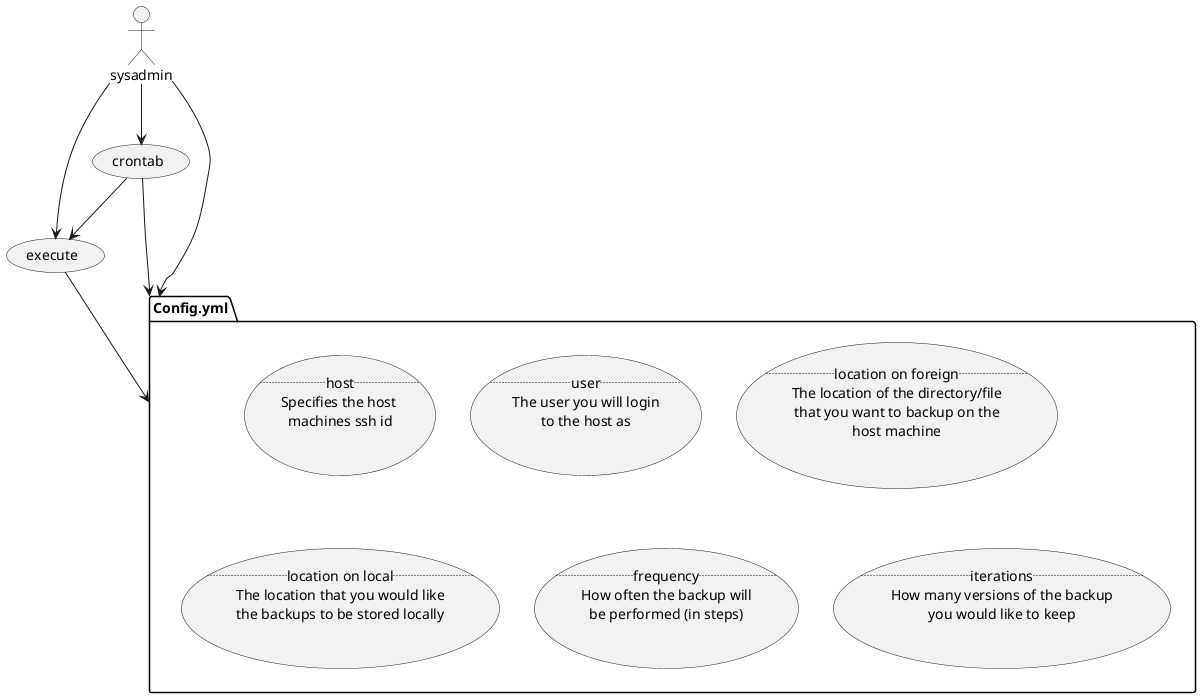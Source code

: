 @startuml use-case-diagram
usecase crontab
usecase execute
actor sysadmin as sys
package Config.yml {
    usecase h as "..host..
    Specifies the host 
    machines ssh id"
    usecase u as "..user..
    The user you will login
    to the host as"
    usecase v as "..location on foreign..
    The location of the directory/file
    that you want to backup on the
    host machine"
    usecase l as "..location on local..
    The location that you would like
    the backups to be stored locally"
    usecase f as "..frequency..
    How often the backup will
    be performed (in steps)"
    usecase i as "..iterations..
    How many versions of the backup
    you would like to keep"
}

sys --> Config.yml
sys --> crontab
sys --> execute
crontab --> execute
crontab --> Config.yml
execute --> Config.yml
@enduml
